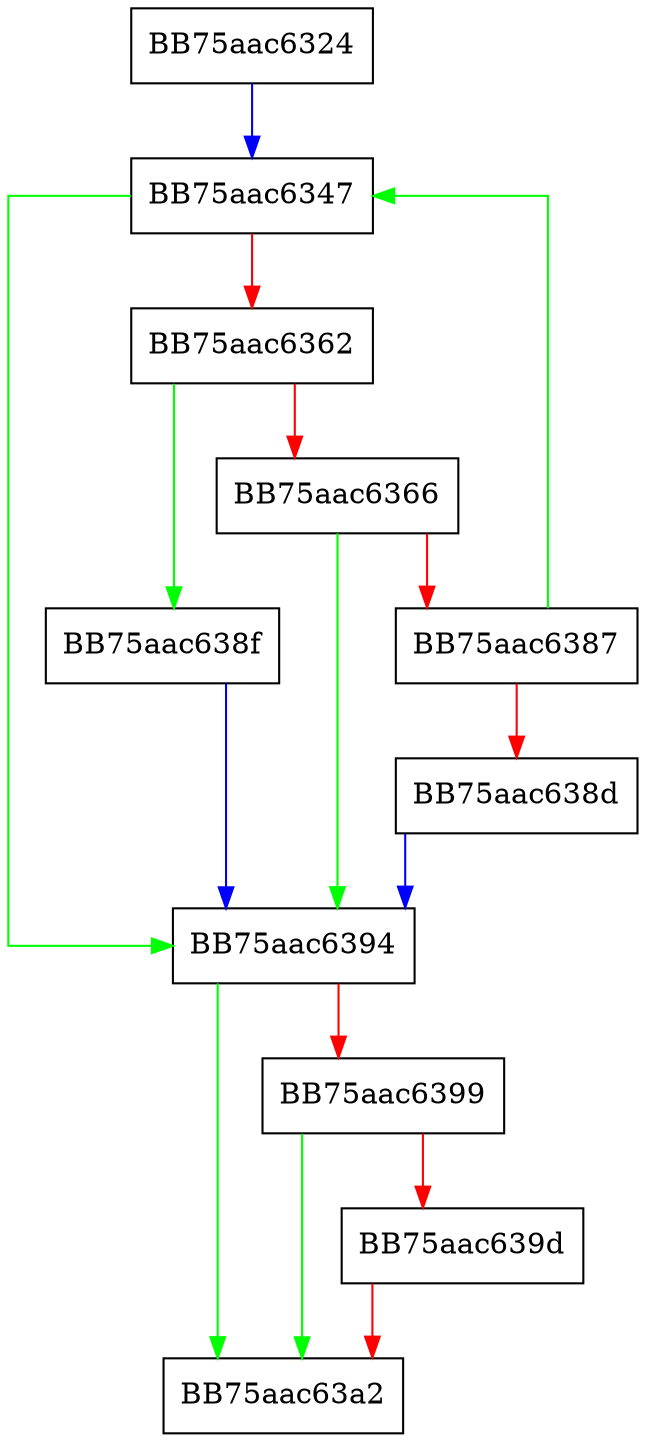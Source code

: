 digraph GetVarNumber {
  node [shape="box"];
  graph [splines=ortho];
  BB75aac6324 -> BB75aac6347 [color="blue"];
  BB75aac6347 -> BB75aac6394 [color="green"];
  BB75aac6347 -> BB75aac6362 [color="red"];
  BB75aac6362 -> BB75aac638f [color="green"];
  BB75aac6362 -> BB75aac6366 [color="red"];
  BB75aac6366 -> BB75aac6394 [color="green"];
  BB75aac6366 -> BB75aac6387 [color="red"];
  BB75aac6387 -> BB75aac6347 [color="green"];
  BB75aac6387 -> BB75aac638d [color="red"];
  BB75aac638d -> BB75aac6394 [color="blue"];
  BB75aac638f -> BB75aac6394 [color="blue"];
  BB75aac6394 -> BB75aac63a2 [color="green"];
  BB75aac6394 -> BB75aac6399 [color="red"];
  BB75aac6399 -> BB75aac63a2 [color="green"];
  BB75aac6399 -> BB75aac639d [color="red"];
  BB75aac639d -> BB75aac63a2 [color="red"];
}